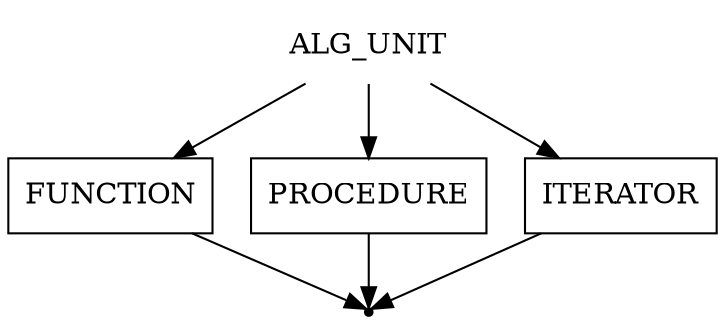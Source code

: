 digraph ALG_UNIT {
    start [label=ALG_UNIT shape=plaintext]
    function [label=FUNCTION shape=box]
    procedure [label=PROCEDURE shape=box]
    iterator [label=ITERATOR shape=box]
    end [label="" shape=point]

    start -> function
    start -> procedure
    start -> iterator
    function -> end
    procedure -> end
    iterator -> end
}